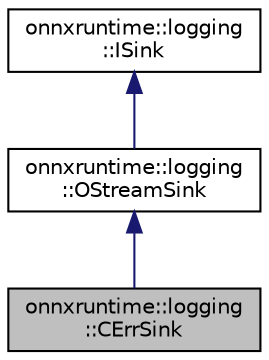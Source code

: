 digraph "onnxruntime::logging::CErrSink"
{
  edge [fontname="Helvetica",fontsize="10",labelfontname="Helvetica",labelfontsize="10"];
  node [fontname="Helvetica",fontsize="10",shape=record];
  Node0 [label="onnxruntime::logging\l::CErrSink",height=0.2,width=0.4,color="black", fillcolor="grey75", style="filled", fontcolor="black"];
  Node1 -> Node0 [dir="back",color="midnightblue",fontsize="10",style="solid",fontname="Helvetica"];
  Node1 [label="onnxruntime::logging\l::OStreamSink",height=0.2,width=0.4,color="black", fillcolor="white", style="filled",URL="$classonnxruntime_1_1logging_1_1OStreamSink.html",tooltip="A std::ostream based ISink "];
  Node2 -> Node1 [dir="back",color="midnightblue",fontsize="10",style="solid",fontname="Helvetica"];
  Node2 [label="onnxruntime::logging\l::ISink",height=0.2,width=0.4,color="black", fillcolor="white", style="filled",URL="$classonnxruntime_1_1logging_1_1ISink.html"];
}
